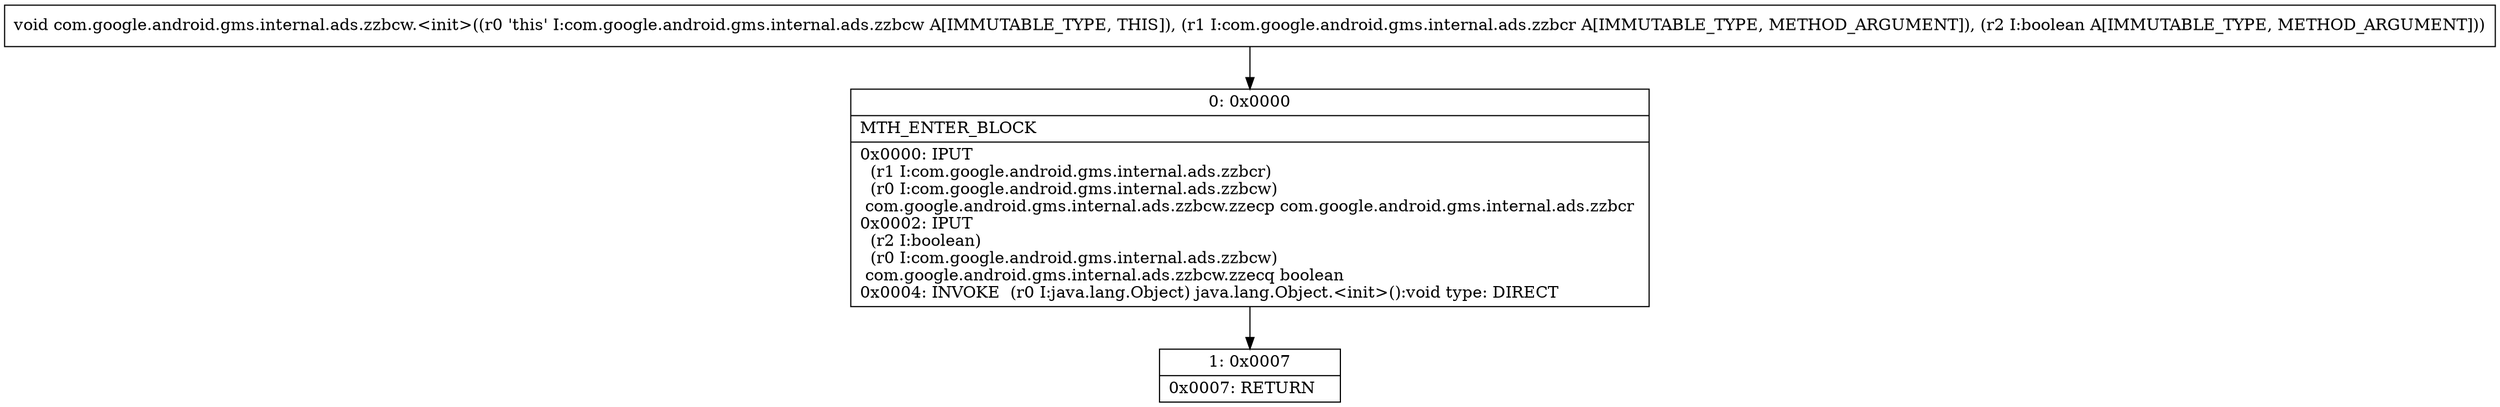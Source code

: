 digraph "CFG forcom.google.android.gms.internal.ads.zzbcw.\<init\>(Lcom\/google\/android\/gms\/internal\/ads\/zzbcr;Z)V" {
Node_0 [shape=record,label="{0\:\ 0x0000|MTH_ENTER_BLOCK\l|0x0000: IPUT  \l  (r1 I:com.google.android.gms.internal.ads.zzbcr)\l  (r0 I:com.google.android.gms.internal.ads.zzbcw)\l com.google.android.gms.internal.ads.zzbcw.zzecp com.google.android.gms.internal.ads.zzbcr \l0x0002: IPUT  \l  (r2 I:boolean)\l  (r0 I:com.google.android.gms.internal.ads.zzbcw)\l com.google.android.gms.internal.ads.zzbcw.zzecq boolean \l0x0004: INVOKE  (r0 I:java.lang.Object) java.lang.Object.\<init\>():void type: DIRECT \l}"];
Node_1 [shape=record,label="{1\:\ 0x0007|0x0007: RETURN   \l}"];
MethodNode[shape=record,label="{void com.google.android.gms.internal.ads.zzbcw.\<init\>((r0 'this' I:com.google.android.gms.internal.ads.zzbcw A[IMMUTABLE_TYPE, THIS]), (r1 I:com.google.android.gms.internal.ads.zzbcr A[IMMUTABLE_TYPE, METHOD_ARGUMENT]), (r2 I:boolean A[IMMUTABLE_TYPE, METHOD_ARGUMENT])) }"];
MethodNode -> Node_0;
Node_0 -> Node_1;
}

